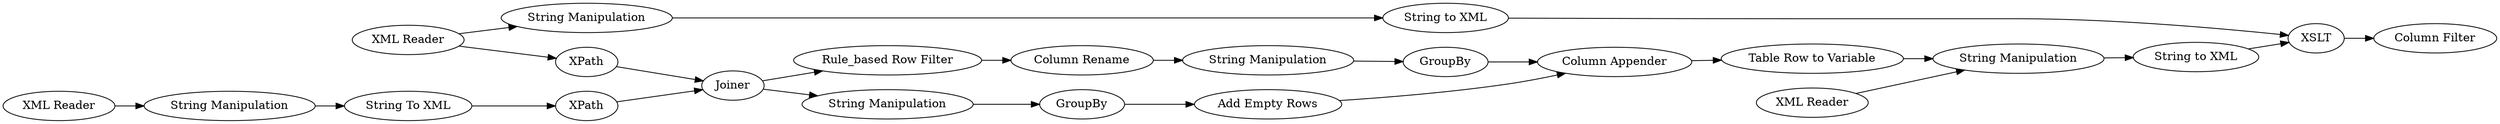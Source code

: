 digraph {
	2 [label="String to XML"]
	3 [label=XSLT]
	10 [label="String to XML"]
	13 [label=GroupBy]
	14 [label="Table Row to Variable"]
	15 [label="String Manipulation"]
	16 [label="XML Reader"]
	17 [label="String Manipulation"]
	22 [label="String Manipulation"]
	26 [label="XML Reader"]
	37 [label=XPath]
	39 [label=Joiner]
	40 [label="Rule_based Row Filter"]
	41 [label=XPath]
	44 [label="Column Rename"]
	46 [label="Column Appender"]
	47 [label="Add Empty Rows"]
	48 [label="String Manipulation"]
	49 [label=GroupBy]
	50 [label="XML Reader"]
	53 [label="String Manipulation"]
	54 [label="String To XML"]
	55 [label="Column Filter"]
	2 -> 3
	3 -> 55
	10 -> 3
	13 -> 46
	14 -> 15
	15 -> 10
	16 -> 22
	16 -> 37
	17 -> 13
	22 -> 2
	26 -> 53
	37 -> 39
	39 -> 40
	39 -> 48
	40 -> 44
	41 -> 39
	44 -> 17
	46 -> 14
	47 -> 46
	48 -> 49
	49 -> 47
	50 -> 15
	53 -> 54
	54 -> 41
	rankdir=LR
}
